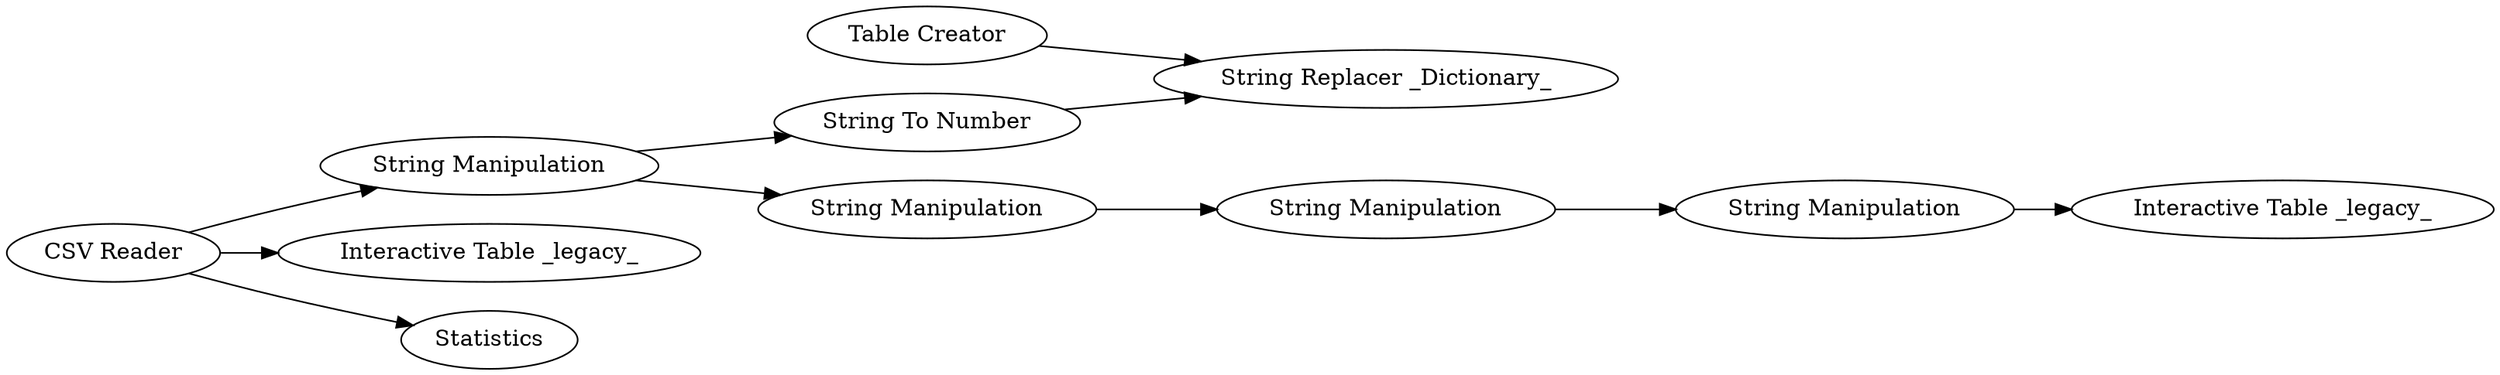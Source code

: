 digraph {
	6 -> 5
	4 -> 5
	1 -> 7
	7 -> 4
	11 -> 8
	1 -> 2
	9 -> 10
	10 -> 11
	1 -> 3
	7 -> 9
	5 [label="String Replacer _Dictionary_"]
	1 [label="CSV Reader"]
	7 [label="String Manipulation"]
	9 [label="String Manipulation"]
	11 [label="String Manipulation"]
	4 [label="String To Number"]
	6 [label="Table Creator"]
	8 [label="Interactive Table _legacy_"]
	3 [label=Statistics]
	2 [label="Interactive Table _legacy_"]
	10 [label="String Manipulation"]
	rankdir=LR
}
